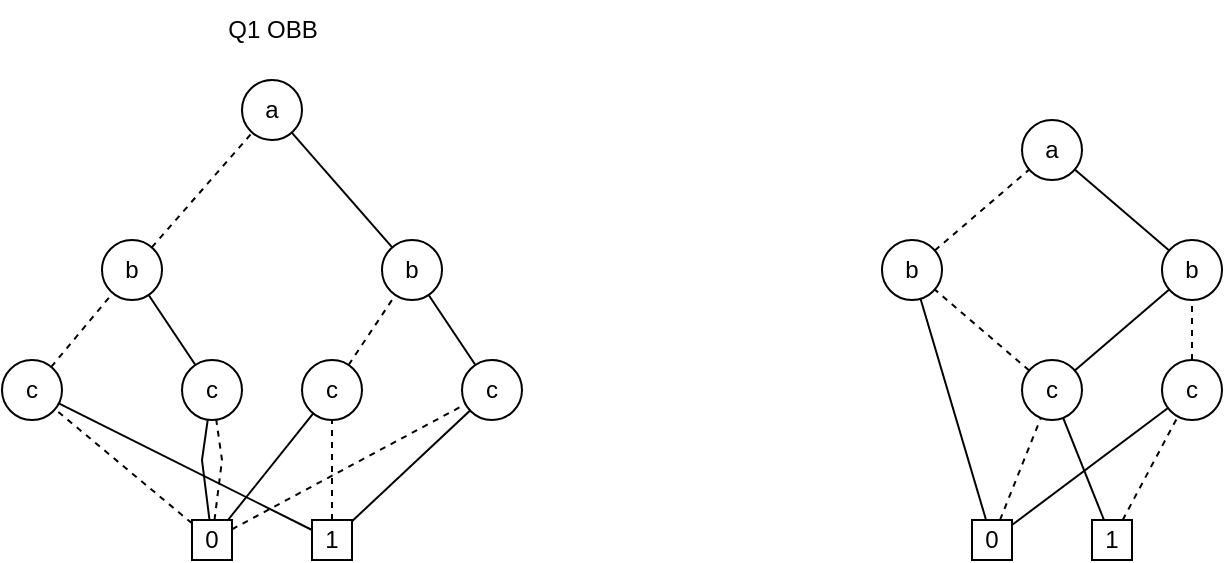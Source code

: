 <mxfile version="27.2.0">
  <diagram name="Page-1" id="7E9gSxAwbtiFRUaCC5ca">
    <mxGraphModel dx="883" dy="486" grid="1" gridSize="10" guides="1" tooltips="1" connect="1" arrows="1" fold="1" page="1" pageScale="1" pageWidth="850" pageHeight="1100" math="0" shadow="0">
      <root>
        <mxCell id="0" />
        <mxCell id="1" parent="0" />
        <mxCell id="lUWKuF_8CkeKNWvW8N9--1" value="a" style="ellipse;whiteSpace=wrap;html=1;" parent="1" vertex="1">
          <mxGeometry x="380" y="120" width="30" height="30" as="geometry" />
        </mxCell>
        <mxCell id="lUWKuF_8CkeKNWvW8N9--2" value="b" style="ellipse;whiteSpace=wrap;html=1;" parent="1" vertex="1">
          <mxGeometry x="310" y="200" width="30" height="30" as="geometry" />
        </mxCell>
        <mxCell id="lUWKuF_8CkeKNWvW8N9--3" value="b" style="ellipse;whiteSpace=wrap;html=1;" parent="1" vertex="1">
          <mxGeometry x="450" y="200" width="30" height="30" as="geometry" />
        </mxCell>
        <mxCell id="lUWKuF_8CkeKNWvW8N9--4" value="" style="endArrow=none;dashed=1;html=1;rounded=0;" parent="1" source="lUWKuF_8CkeKNWvW8N9--2" target="lUWKuF_8CkeKNWvW8N9--1" edge="1">
          <mxGeometry width="50" height="50" relative="1" as="geometry">
            <mxPoint x="410" y="300" as="sourcePoint" />
            <mxPoint x="460" y="250" as="targetPoint" />
          </mxGeometry>
        </mxCell>
        <mxCell id="lUWKuF_8CkeKNWvW8N9--5" value="" style="endArrow=none;html=1;rounded=0;" parent="1" source="lUWKuF_8CkeKNWvW8N9--3" target="lUWKuF_8CkeKNWvW8N9--1" edge="1">
          <mxGeometry width="50" height="50" relative="1" as="geometry">
            <mxPoint x="410" y="300" as="sourcePoint" />
            <mxPoint x="460" y="250" as="targetPoint" />
          </mxGeometry>
        </mxCell>
        <mxCell id="lUWKuF_8CkeKNWvW8N9--6" value="c" style="ellipse;whiteSpace=wrap;html=1;" parent="1" vertex="1">
          <mxGeometry x="260" y="260" width="30" height="30" as="geometry" />
        </mxCell>
        <mxCell id="lUWKuF_8CkeKNWvW8N9--7" value="c" style="ellipse;whiteSpace=wrap;html=1;" parent="1" vertex="1">
          <mxGeometry x="350" y="260" width="30" height="30" as="geometry" />
        </mxCell>
        <mxCell id="lUWKuF_8CkeKNWvW8N9--8" value="c" style="ellipse;whiteSpace=wrap;html=1;" parent="1" vertex="1">
          <mxGeometry x="410" y="260" width="30" height="30" as="geometry" />
        </mxCell>
        <mxCell id="lUWKuF_8CkeKNWvW8N9--9" value="c" style="ellipse;whiteSpace=wrap;html=1;" parent="1" vertex="1">
          <mxGeometry x="490" y="260" width="30" height="30" as="geometry" />
        </mxCell>
        <mxCell id="lUWKuF_8CkeKNWvW8N9--10" value="" style="endArrow=none;dashed=1;html=1;rounded=0;" parent="1" source="lUWKuF_8CkeKNWvW8N9--8" target="lUWKuF_8CkeKNWvW8N9--3" edge="1">
          <mxGeometry width="50" height="50" relative="1" as="geometry">
            <mxPoint x="410" y="310" as="sourcePoint" />
            <mxPoint x="460" y="260" as="targetPoint" />
          </mxGeometry>
        </mxCell>
        <mxCell id="lUWKuF_8CkeKNWvW8N9--11" value="" style="endArrow=none;dashed=1;html=1;rounded=0;" parent="1" source="lUWKuF_8CkeKNWvW8N9--6" target="lUWKuF_8CkeKNWvW8N9--2" edge="1">
          <mxGeometry width="50" height="50" relative="1" as="geometry">
            <mxPoint x="410" y="310" as="sourcePoint" />
            <mxPoint x="460" y="260" as="targetPoint" />
          </mxGeometry>
        </mxCell>
        <mxCell id="lUWKuF_8CkeKNWvW8N9--12" value="" style="endArrow=none;html=1;rounded=0;" parent="1" source="lUWKuF_8CkeKNWvW8N9--7" target="lUWKuF_8CkeKNWvW8N9--2" edge="1">
          <mxGeometry width="50" height="50" relative="1" as="geometry">
            <mxPoint x="300" y="280" as="sourcePoint" />
            <mxPoint x="350" y="230" as="targetPoint" />
          </mxGeometry>
        </mxCell>
        <mxCell id="lUWKuF_8CkeKNWvW8N9--14" value="" style="endArrow=none;html=1;rounded=0;" parent="1" source="lUWKuF_8CkeKNWvW8N9--9" target="lUWKuF_8CkeKNWvW8N9--3" edge="1">
          <mxGeometry width="50" height="50" relative="1" as="geometry">
            <mxPoint x="410" y="310" as="sourcePoint" />
            <mxPoint x="460" y="260" as="targetPoint" />
          </mxGeometry>
        </mxCell>
        <mxCell id="lUWKuF_8CkeKNWvW8N9--16" value="0" style="whiteSpace=wrap;html=1;aspect=fixed;" parent="1" vertex="1">
          <mxGeometry x="355" y="340" width="20" height="20" as="geometry" />
        </mxCell>
        <mxCell id="lUWKuF_8CkeKNWvW8N9--18" value="1" style="whiteSpace=wrap;html=1;aspect=fixed;" parent="1" vertex="1">
          <mxGeometry x="415" y="340" width="20" height="20" as="geometry" />
        </mxCell>
        <mxCell id="lUWKuF_8CkeKNWvW8N9--20" value="" style="endArrow=none;dashed=1;html=1;rounded=0;" parent="1" source="lUWKuF_8CkeKNWvW8N9--16" target="lUWKuF_8CkeKNWvW8N9--6" edge="1">
          <mxGeometry width="50" height="50" relative="1" as="geometry">
            <mxPoint x="410" y="310" as="sourcePoint" />
            <mxPoint x="460" y="260" as="targetPoint" />
          </mxGeometry>
        </mxCell>
        <mxCell id="lUWKuF_8CkeKNWvW8N9--21" value="" style="endArrow=none;html=1;rounded=0;" parent="1" source="lUWKuF_8CkeKNWvW8N9--6" target="lUWKuF_8CkeKNWvW8N9--18" edge="1">
          <mxGeometry width="50" height="50" relative="1" as="geometry">
            <mxPoint x="410" y="310" as="sourcePoint" />
            <mxPoint x="460" y="260" as="targetPoint" />
          </mxGeometry>
        </mxCell>
        <mxCell id="lUWKuF_8CkeKNWvW8N9--22" value="" style="endArrow=none;dashed=1;html=1;rounded=0;" parent="1" source="lUWKuF_8CkeKNWvW8N9--16" target="lUWKuF_8CkeKNWvW8N9--7" edge="1">
          <mxGeometry width="50" height="50" relative="1" as="geometry">
            <mxPoint x="410" y="310" as="sourcePoint" />
            <mxPoint x="460" y="260" as="targetPoint" />
            <Array as="points">
              <mxPoint x="370" y="310" />
            </Array>
          </mxGeometry>
        </mxCell>
        <mxCell id="lUWKuF_8CkeKNWvW8N9--23" value="" style="endArrow=none;html=1;rounded=0;" parent="1" source="lUWKuF_8CkeKNWvW8N9--16" target="lUWKuF_8CkeKNWvW8N9--7" edge="1">
          <mxGeometry width="50" height="50" relative="1" as="geometry">
            <mxPoint x="310" y="510" as="sourcePoint" />
            <mxPoint x="360" y="460" as="targetPoint" />
            <Array as="points">
              <mxPoint x="360" y="310" />
            </Array>
          </mxGeometry>
        </mxCell>
        <mxCell id="lUWKuF_8CkeKNWvW8N9--24" value="" style="endArrow=none;dashed=1;html=1;rounded=0;" parent="1" source="lUWKuF_8CkeKNWvW8N9--18" target="lUWKuF_8CkeKNWvW8N9--8" edge="1">
          <mxGeometry width="50" height="50" relative="1" as="geometry">
            <mxPoint x="410" y="340" as="sourcePoint" />
            <mxPoint x="460" y="290" as="targetPoint" />
          </mxGeometry>
        </mxCell>
        <mxCell id="lUWKuF_8CkeKNWvW8N9--25" value="" style="endArrow=none;html=1;rounded=0;" parent="1" source="lUWKuF_8CkeKNWvW8N9--16" target="lUWKuF_8CkeKNWvW8N9--8" edge="1">
          <mxGeometry width="50" height="50" relative="1" as="geometry">
            <mxPoint x="320" y="420" as="sourcePoint" />
            <mxPoint x="370" y="370" as="targetPoint" />
          </mxGeometry>
        </mxCell>
        <mxCell id="lUWKuF_8CkeKNWvW8N9--26" value="" style="endArrow=none;dashed=1;html=1;rounded=0;" parent="1" source="lUWKuF_8CkeKNWvW8N9--16" target="lUWKuF_8CkeKNWvW8N9--9" edge="1">
          <mxGeometry width="50" height="50" relative="1" as="geometry">
            <mxPoint x="440" y="350" as="sourcePoint" />
            <mxPoint x="490" y="300" as="targetPoint" />
          </mxGeometry>
        </mxCell>
        <mxCell id="lUWKuF_8CkeKNWvW8N9--27" value="" style="endArrow=none;html=1;rounded=0;" parent="1" source="lUWKuF_8CkeKNWvW8N9--18" target="lUWKuF_8CkeKNWvW8N9--9" edge="1">
          <mxGeometry width="50" height="50" relative="1" as="geometry">
            <mxPoint x="440" y="400" as="sourcePoint" />
            <mxPoint x="490" y="350" as="targetPoint" />
          </mxGeometry>
        </mxCell>
        <mxCell id="lUWKuF_8CkeKNWvW8N9--51" value="a" style="ellipse;whiteSpace=wrap;html=1;" parent="1" vertex="1">
          <mxGeometry x="770" y="140" width="30" height="30" as="geometry" />
        </mxCell>
        <mxCell id="lUWKuF_8CkeKNWvW8N9--52" value="b" style="ellipse;whiteSpace=wrap;html=1;" parent="1" vertex="1">
          <mxGeometry x="700" y="200" width="30" height="30" as="geometry" />
        </mxCell>
        <mxCell id="lUWKuF_8CkeKNWvW8N9--53" value="b" style="ellipse;whiteSpace=wrap;html=1;" parent="1" vertex="1">
          <mxGeometry x="840" y="200" width="30" height="30" as="geometry" />
        </mxCell>
        <mxCell id="lUWKuF_8CkeKNWvW8N9--54" value="" style="endArrow=none;dashed=1;html=1;rounded=0;" parent="1" source="lUWKuF_8CkeKNWvW8N9--52" target="lUWKuF_8CkeKNWvW8N9--51" edge="1">
          <mxGeometry width="50" height="50" relative="1" as="geometry">
            <mxPoint x="800" y="300" as="sourcePoint" />
            <mxPoint x="850" y="250" as="targetPoint" />
          </mxGeometry>
        </mxCell>
        <mxCell id="lUWKuF_8CkeKNWvW8N9--55" value="" style="endArrow=none;html=1;rounded=0;" parent="1" source="lUWKuF_8CkeKNWvW8N9--53" target="lUWKuF_8CkeKNWvW8N9--51" edge="1">
          <mxGeometry width="50" height="50" relative="1" as="geometry">
            <mxPoint x="800" y="300" as="sourcePoint" />
            <mxPoint x="850" y="250" as="targetPoint" />
          </mxGeometry>
        </mxCell>
        <mxCell id="lUWKuF_8CkeKNWvW8N9--58" value="c" style="ellipse;whiteSpace=wrap;html=1;" parent="1" vertex="1">
          <mxGeometry x="840" y="260" width="30" height="30" as="geometry" />
        </mxCell>
        <mxCell id="lUWKuF_8CkeKNWvW8N9--59" value="c" style="ellipse;whiteSpace=wrap;html=1;" parent="1" vertex="1">
          <mxGeometry x="770" y="260" width="30" height="30" as="geometry" />
        </mxCell>
        <mxCell id="lUWKuF_8CkeKNWvW8N9--60" value="" style="endArrow=none;dashed=1;html=1;rounded=0;" parent="1" source="lUWKuF_8CkeKNWvW8N9--58" target="lUWKuF_8CkeKNWvW8N9--53" edge="1">
          <mxGeometry width="50" height="50" relative="1" as="geometry">
            <mxPoint x="800" y="310" as="sourcePoint" />
            <mxPoint x="850" y="260" as="targetPoint" />
          </mxGeometry>
        </mxCell>
        <mxCell id="lUWKuF_8CkeKNWvW8N9--61" value="" style="endArrow=none;dashed=1;html=1;rounded=0;" parent="1" source="lUWKuF_8CkeKNWvW8N9--59" target="lUWKuF_8CkeKNWvW8N9--52" edge="1">
          <mxGeometry width="50" height="50" relative="1" as="geometry">
            <mxPoint x="800" y="310" as="sourcePoint" />
            <mxPoint x="850" y="260" as="targetPoint" />
          </mxGeometry>
        </mxCell>
        <mxCell id="lUWKuF_8CkeKNWvW8N9--62" value="" style="endArrow=none;html=1;rounded=0;" parent="1" source="lUWKuF_8CkeKNWvW8N9--64" target="lUWKuF_8CkeKNWvW8N9--52" edge="1">
          <mxGeometry width="50" height="50" relative="1" as="geometry">
            <mxPoint x="715" y="260" as="sourcePoint" />
            <mxPoint x="740" y="230" as="targetPoint" />
          </mxGeometry>
        </mxCell>
        <mxCell id="lUWKuF_8CkeKNWvW8N9--63" value="" style="endArrow=none;html=1;rounded=0;" parent="1" source="lUWKuF_8CkeKNWvW8N9--59" target="lUWKuF_8CkeKNWvW8N9--53" edge="1">
          <mxGeometry width="50" height="50" relative="1" as="geometry">
            <mxPoint x="800" y="310" as="sourcePoint" />
            <mxPoint x="850" y="260" as="targetPoint" />
          </mxGeometry>
        </mxCell>
        <mxCell id="lUWKuF_8CkeKNWvW8N9--64" value="0" style="whiteSpace=wrap;html=1;aspect=fixed;" parent="1" vertex="1">
          <mxGeometry x="745" y="340" width="20" height="20" as="geometry" />
        </mxCell>
        <mxCell id="lUWKuF_8CkeKNWvW8N9--65" value="1" style="whiteSpace=wrap;html=1;aspect=fixed;" parent="1" vertex="1">
          <mxGeometry x="805" y="340" width="20" height="20" as="geometry" />
        </mxCell>
        <mxCell id="lUWKuF_8CkeKNWvW8N9--70" value="" style="endArrow=none;dashed=1;html=1;rounded=0;" parent="1" source="lUWKuF_8CkeKNWvW8N9--65" target="lUWKuF_8CkeKNWvW8N9--58" edge="1">
          <mxGeometry width="50" height="50" relative="1" as="geometry">
            <mxPoint x="800" y="340" as="sourcePoint" />
            <mxPoint x="850" y="290" as="targetPoint" />
          </mxGeometry>
        </mxCell>
        <mxCell id="lUWKuF_8CkeKNWvW8N9--71" value="" style="endArrow=none;html=1;rounded=0;" parent="1" source="lUWKuF_8CkeKNWvW8N9--64" target="lUWKuF_8CkeKNWvW8N9--58" edge="1">
          <mxGeometry width="50" height="50" relative="1" as="geometry">
            <mxPoint x="710" y="420" as="sourcePoint" />
            <mxPoint x="760" y="370" as="targetPoint" />
          </mxGeometry>
        </mxCell>
        <mxCell id="lUWKuF_8CkeKNWvW8N9--72" value="" style="endArrow=none;dashed=1;html=1;rounded=0;" parent="1" source="lUWKuF_8CkeKNWvW8N9--64" target="lUWKuF_8CkeKNWvW8N9--59" edge="1">
          <mxGeometry width="50" height="50" relative="1" as="geometry">
            <mxPoint x="830" y="350" as="sourcePoint" />
            <mxPoint x="880" y="300" as="targetPoint" />
          </mxGeometry>
        </mxCell>
        <mxCell id="lUWKuF_8CkeKNWvW8N9--73" value="" style="endArrow=none;html=1;rounded=0;" parent="1" source="lUWKuF_8CkeKNWvW8N9--65" target="lUWKuF_8CkeKNWvW8N9--59" edge="1">
          <mxGeometry width="50" height="50" relative="1" as="geometry">
            <mxPoint x="830" y="400" as="sourcePoint" />
            <mxPoint x="880" y="350" as="targetPoint" />
          </mxGeometry>
        </mxCell>
        <mxCell id="TRvrpSjDpHR4BY_lNr_P-1" value="Q1 OBB" style="text;html=1;align=center;verticalAlign=middle;resizable=0;points=[];autosize=1;strokeColor=none;fillColor=none;" vertex="1" parent="1">
          <mxGeometry x="360" y="80" width="70" height="30" as="geometry" />
        </mxCell>
      </root>
    </mxGraphModel>
  </diagram>
</mxfile>
